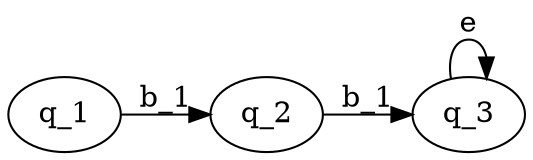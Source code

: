 digraph  {
rankdir=LR;
nodesep=0.25;
ranksep=0.25;
	s2 [style="state"];
	s1 [style="state,accepting"];
s0 [label="q_2", style=state];
s1 [label="q_3", style="state,accepting"];
s2 [label="q_1", style="state,initial"];
s0 -> s1 [key="b_1", label="b_1", style="obs_edge arrow"];
s1 -> s1 [key=e, label="e", style="obs_edge arrow"];
s2 -> s0 [key="b_1", label="b_1", style="obs_edge arrow"];
}
